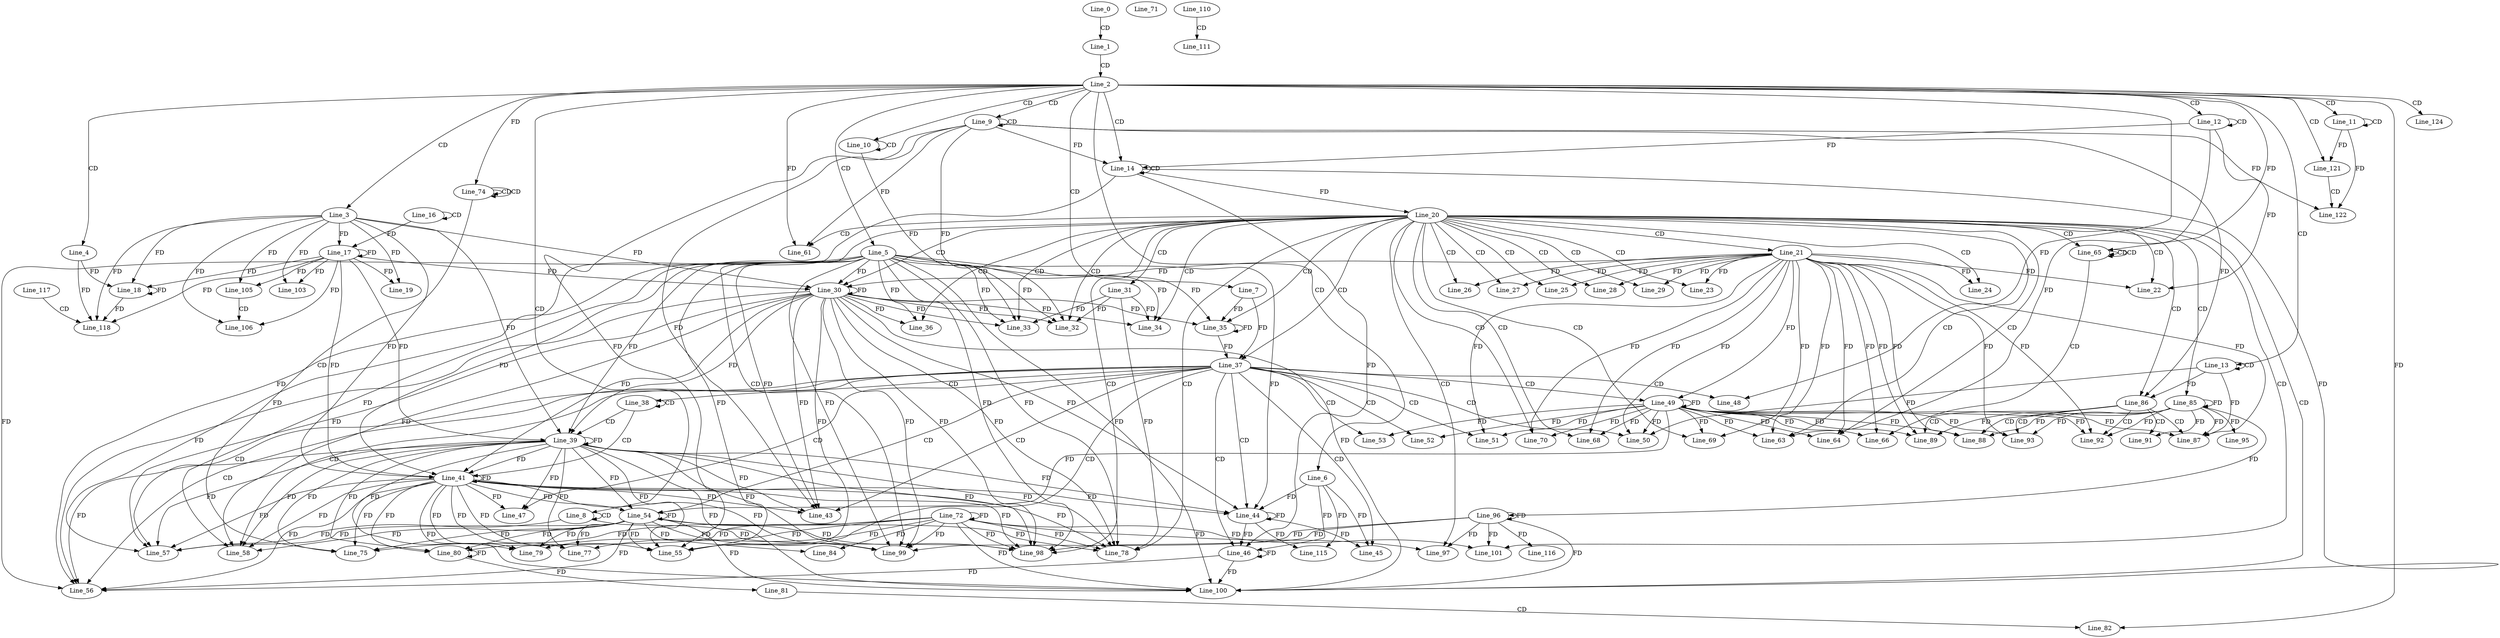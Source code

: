 digraph G {
  Line_0;
  Line_1;
  Line_2;
  Line_3;
  Line_4;
  Line_5;
  Line_6;
  Line_7;
  Line_8;
  Line_8;
  Line_9;
  Line_9;
  Line_10;
  Line_10;
  Line_11;
  Line_11;
  Line_12;
  Line_12;
  Line_13;
  Line_13;
  Line_14;
  Line_14;
  Line_16;
  Line_16;
  Line_17;
  Line_17;
  Line_18;
  Line_18;
  Line_19;
  Line_20;
  Line_21;
  Line_22;
  Line_22;
  Line_23;
  Line_24;
  Line_25;
  Line_26;
  Line_27;
  Line_28;
  Line_29;
  Line_29;
  Line_30;
  Line_30;
  Line_30;
  Line_31;
  Line_32;
  Line_32;
  Line_33;
  Line_33;
  Line_34;
  Line_34;
  Line_35;
  Line_35;
  Line_36;
  Line_37;
  Line_38;
  Line_38;
  Line_39;
  Line_39;
  Line_41;
  Line_41;
  Line_43;
  Line_43;
  Line_44;
  Line_44;
  Line_45;
  Line_46;
  Line_46;
  Line_47;
  Line_48;
  Line_49;
  Line_50;
  Line_50;
  Line_51;
  Line_52;
  Line_53;
  Line_53;
  Line_54;
  Line_54;
  Line_54;
  Line_55;
  Line_56;
  Line_57;
  Line_58;
  Line_61;
  Line_63;
  Line_63;
  Line_64;
  Line_65;
  Line_65;
  Line_65;
  Line_66;
  Line_68;
  Line_69;
  Line_70;
  Line_71;
  Line_71;
  Line_72;
  Line_72;
  Line_72;
  Line_74;
  Line_74;
  Line_74;
  Line_75;
  Line_75;
  Line_77;
  Line_77;
  Line_78;
  Line_78;
  Line_79;
  Line_79;
  Line_80;
  Line_80;
  Line_81;
  Line_82;
  Line_84;
  Line_85;
  Line_86;
  Line_86;
  Line_87;
  Line_87;
  Line_88;
  Line_89;
  Line_91;
  Line_91;
  Line_92;
  Line_93;
  Line_95;
  Line_95;
  Line_96;
  Line_96;
  Line_96;
  Line_97;
  Line_98;
  Line_99;
  Line_100;
  Line_101;
  Line_103;
  Line_105;
  Line_106;
  Line_110;
  Line_111;
  Line_115;
  Line_116;
  Line_117;
  Line_118;
  Line_121;
  Line_121;
  Line_122;
  Line_124;
  Line_0 -> Line_1 [ label="CD" ];
  Line_1 -> Line_2 [ label="CD" ];
  Line_2 -> Line_3 [ label="CD" ];
  Line_2 -> Line_4 [ label="CD" ];
  Line_2 -> Line_5 [ label="CD" ];
  Line_2 -> Line_6 [ label="CD" ];
  Line_2 -> Line_7 [ label="CD" ];
  Line_2 -> Line_8 [ label="CD" ];
  Line_8 -> Line_8 [ label="CD" ];
  Line_2 -> Line_9 [ label="CD" ];
  Line_9 -> Line_9 [ label="CD" ];
  Line_2 -> Line_10 [ label="CD" ];
  Line_10 -> Line_10 [ label="CD" ];
  Line_2 -> Line_11 [ label="CD" ];
  Line_11 -> Line_11 [ label="CD" ];
  Line_2 -> Line_12 [ label="CD" ];
  Line_12 -> Line_12 [ label="CD" ];
  Line_2 -> Line_13 [ label="CD" ];
  Line_13 -> Line_13 [ label="CD" ];
  Line_2 -> Line_14 [ label="CD" ];
  Line_14 -> Line_14 [ label="CD" ];
  Line_12 -> Line_14 [ label="FD" ];
  Line_9 -> Line_14 [ label="FD" ];
  Line_16 -> Line_16 [ label="CD" ];
  Line_3 -> Line_17 [ label="FD" ];
  Line_17 -> Line_17 [ label="FD" ];
  Line_16 -> Line_17 [ label="FD" ];
  Line_4 -> Line_18 [ label="FD" ];
  Line_18 -> Line_18 [ label="FD" ];
  Line_3 -> Line_18 [ label="FD" ];
  Line_17 -> Line_18 [ label="FD" ];
  Line_3 -> Line_19 [ label="FD" ];
  Line_17 -> Line_19 [ label="FD" ];
  Line_14 -> Line_20 [ label="FD" ];
  Line_20 -> Line_21 [ label="CD" ];
  Line_20 -> Line_22 [ label="CD" ];
  Line_12 -> Line_22 [ label="FD" ];
  Line_21 -> Line_22 [ label="FD" ];
  Line_20 -> Line_23 [ label="CD" ];
  Line_21 -> Line_23 [ label="FD" ];
  Line_20 -> Line_24 [ label="CD" ];
  Line_21 -> Line_24 [ label="FD" ];
  Line_20 -> Line_25 [ label="CD" ];
  Line_21 -> Line_25 [ label="FD" ];
  Line_20 -> Line_26 [ label="CD" ];
  Line_21 -> Line_26 [ label="FD" ];
  Line_20 -> Line_27 [ label="CD" ];
  Line_21 -> Line_27 [ label="FD" ];
  Line_20 -> Line_28 [ label="CD" ];
  Line_21 -> Line_28 [ label="FD" ];
  Line_20 -> Line_29 [ label="CD" ];
  Line_21 -> Line_29 [ label="FD" ];
  Line_20 -> Line_30 [ label="CD" ];
  Line_5 -> Line_30 [ label="FD" ];
  Line_30 -> Line_30 [ label="FD" ];
  Line_3 -> Line_30 [ label="FD" ];
  Line_17 -> Line_30 [ label="FD" ];
  Line_21 -> Line_30 [ label="FD" ];
  Line_20 -> Line_31 [ label="CD" ];
  Line_20 -> Line_32 [ label="CD" ];
  Line_5 -> Line_32 [ label="FD" ];
  Line_30 -> Line_32 [ label="FD" ];
  Line_9 -> Line_32 [ label="FD" ];
  Line_31 -> Line_32 [ label="FD" ];
  Line_20 -> Line_33 [ label="CD" ];
  Line_5 -> Line_33 [ label="FD" ];
  Line_30 -> Line_33 [ label="FD" ];
  Line_10 -> Line_33 [ label="FD" ];
  Line_31 -> Line_33 [ label="FD" ];
  Line_20 -> Line_34 [ label="CD" ];
  Line_5 -> Line_34 [ label="FD" ];
  Line_30 -> Line_34 [ label="FD" ];
  Line_31 -> Line_34 [ label="FD" ];
  Line_20 -> Line_35 [ label="CD" ];
  Line_7 -> Line_35 [ label="FD" ];
  Line_35 -> Line_35 [ label="FD" ];
  Line_5 -> Line_35 [ label="FD" ];
  Line_30 -> Line_35 [ label="FD" ];
  Line_20 -> Line_36 [ label="CD" ];
  Line_5 -> Line_36 [ label="FD" ];
  Line_30 -> Line_36 [ label="FD" ];
  Line_20 -> Line_37 [ label="CD" ];
  Line_7 -> Line_37 [ label="FD" ];
  Line_35 -> Line_37 [ label="FD" ];
  Line_37 -> Line_38 [ label="CD" ];
  Line_38 -> Line_38 [ label="CD" ];
  Line_38 -> Line_39 [ label="CD" ];
  Line_5 -> Line_39 [ label="FD" ];
  Line_30 -> Line_39 [ label="FD" ];
  Line_39 -> Line_39 [ label="FD" ];
  Line_3 -> Line_39 [ label="FD" ];
  Line_17 -> Line_39 [ label="FD" ];
  Line_38 -> Line_41 [ label="CD" ];
  Line_5 -> Line_41 [ label="FD" ];
  Line_30 -> Line_41 [ label="FD" ];
  Line_39 -> Line_41 [ label="FD" ];
  Line_41 -> Line_41 [ label="FD" ];
  Line_3 -> Line_41 [ label="FD" ];
  Line_17 -> Line_41 [ label="FD" ];
  Line_37 -> Line_43 [ label="CD" ];
  Line_5 -> Line_43 [ label="FD" ];
  Line_30 -> Line_43 [ label="FD" ];
  Line_39 -> Line_43 [ label="FD" ];
  Line_41 -> Line_43 [ label="FD" ];
  Line_9 -> Line_43 [ label="FD" ];
  Line_37 -> Line_44 [ label="CD" ];
  Line_6 -> Line_44 [ label="FD" ];
  Line_44 -> Line_44 [ label="FD" ];
  Line_5 -> Line_44 [ label="FD" ];
  Line_30 -> Line_44 [ label="FD" ];
  Line_39 -> Line_44 [ label="FD" ];
  Line_41 -> Line_44 [ label="FD" ];
  Line_37 -> Line_45 [ label="CD" ];
  Line_6 -> Line_45 [ label="FD" ];
  Line_44 -> Line_45 [ label="FD" ];
  Line_37 -> Line_46 [ label="CD" ];
  Line_14 -> Line_46 [ label="FD" ];
  Line_46 -> Line_46 [ label="FD" ];
  Line_6 -> Line_46 [ label="FD" ];
  Line_44 -> Line_46 [ label="FD" ];
  Line_37 -> Line_47 [ label="CD" ];
  Line_39 -> Line_47 [ label="FD" ];
  Line_41 -> Line_47 [ label="FD" ];
  Line_37 -> Line_48 [ label="CD" ];
  Line_2 -> Line_48 [ label="FD" ];
  Line_37 -> Line_49 [ label="CD" ];
  Line_21 -> Line_49 [ label="FD" ];
  Line_49 -> Line_49 [ label="FD" ];
  Line_37 -> Line_50 [ label="CD" ];
  Line_13 -> Line_50 [ label="FD" ];
  Line_21 -> Line_50 [ label="FD" ];
  Line_49 -> Line_50 [ label="FD" ];
  Line_37 -> Line_51 [ label="CD" ];
  Line_21 -> Line_51 [ label="FD" ];
  Line_49 -> Line_51 [ label="FD" ];
  Line_37 -> Line_52 [ label="CD" ];
  Line_49 -> Line_52 [ label="FD" ];
  Line_37 -> Line_53 [ label="CD" ];
  Line_49 -> Line_53 [ label="FD" ];
  Line_37 -> Line_54 [ label="CD" ];
  Line_39 -> Line_54 [ label="FD" ];
  Line_41 -> Line_54 [ label="FD" ];
  Line_54 -> Line_54 [ label="FD" ];
  Line_49 -> Line_54 [ label="FD" ];
  Line_37 -> Line_55 [ label="CD" ];
  Line_5 -> Line_55 [ label="FD" ];
  Line_30 -> Line_55 [ label="FD" ];
  Line_39 -> Line_55 [ label="FD" ];
  Line_41 -> Line_55 [ label="FD" ];
  Line_54 -> Line_55 [ label="FD" ];
  Line_9 -> Line_55 [ label="FD" ];
  Line_37 -> Line_56 [ label="CD" ];
  Line_5 -> Line_56 [ label="FD" ];
  Line_30 -> Line_56 [ label="FD" ];
  Line_39 -> Line_56 [ label="FD" ];
  Line_41 -> Line_56 [ label="FD" ];
  Line_54 -> Line_56 [ label="FD" ];
  Line_14 -> Line_56 [ label="FD" ];
  Line_46 -> Line_56 [ label="FD" ];
  Line_37 -> Line_57 [ label="CD" ];
  Line_5 -> Line_57 [ label="FD" ];
  Line_30 -> Line_57 [ label="FD" ];
  Line_39 -> Line_57 [ label="FD" ];
  Line_41 -> Line_57 [ label="FD" ];
  Line_54 -> Line_57 [ label="FD" ];
  Line_8 -> Line_57 [ label="FD" ];
  Line_37 -> Line_58 [ label="CD" ];
  Line_5 -> Line_58 [ label="FD" ];
  Line_30 -> Line_58 [ label="FD" ];
  Line_39 -> Line_58 [ label="FD" ];
  Line_41 -> Line_58 [ label="FD" ];
  Line_54 -> Line_58 [ label="FD" ];
  Line_20 -> Line_61 [ label="CD" ];
  Line_2 -> Line_61 [ label="FD" ];
  Line_9 -> Line_61 [ label="FD" ];
  Line_20 -> Line_63 [ label="CD" ];
  Line_12 -> Line_63 [ label="FD" ];
  Line_21 -> Line_63 [ label="FD" ];
  Line_49 -> Line_63 [ label="FD" ];
  Line_20 -> Line_64 [ label="CD" ];
  Line_21 -> Line_64 [ label="FD" ];
  Line_49 -> Line_64 [ label="FD" ];
  Line_20 -> Line_65 [ label="CD" ];
  Line_65 -> Line_65 [ label="CD" ];
  Line_65 -> Line_65 [ label="CD" ];
  Line_2 -> Line_65 [ label="FD" ];
  Line_65 -> Line_66 [ label="CD" ];
  Line_21 -> Line_66 [ label="FD" ];
  Line_49 -> Line_66 [ label="FD" ];
  Line_20 -> Line_68 [ label="CD" ];
  Line_21 -> Line_68 [ label="FD" ];
  Line_49 -> Line_68 [ label="FD" ];
  Line_20 -> Line_69 [ label="CD" ];
  Line_21 -> Line_69 [ label="FD" ];
  Line_49 -> Line_69 [ label="FD" ];
  Line_20 -> Line_70 [ label="CD" ];
  Line_21 -> Line_70 [ label="FD" ];
  Line_49 -> Line_70 [ label="FD" ];
  Line_72 -> Line_72 [ label="FD" ];
  Line_74 -> Line_74 [ label="CD" ];
  Line_74 -> Line_74 [ label="CD" ];
  Line_2 -> Line_74 [ label="FD" ];
  Line_74 -> Line_75 [ label="CD" ];
  Line_39 -> Line_75 [ label="FD" ];
  Line_41 -> Line_75 [ label="FD" ];
  Line_54 -> Line_75 [ label="FD" ];
  Line_72 -> Line_75 [ label="FD" ];
  Line_39 -> Line_77 [ label="FD" ];
  Line_41 -> Line_77 [ label="FD" ];
  Line_54 -> Line_77 [ label="FD" ];
  Line_72 -> Line_77 [ label="FD" ];
  Line_20 -> Line_78 [ label="CD" ];
  Line_5 -> Line_78 [ label="FD" ];
  Line_30 -> Line_78 [ label="FD" ];
  Line_39 -> Line_78 [ label="FD" ];
  Line_41 -> Line_78 [ label="FD" ];
  Line_54 -> Line_78 [ label="FD" ];
  Line_72 -> Line_78 [ label="FD" ];
  Line_31 -> Line_78 [ label="FD" ];
  Line_39 -> Line_79 [ label="FD" ];
  Line_41 -> Line_79 [ label="FD" ];
  Line_54 -> Line_79 [ label="FD" ];
  Line_72 -> Line_79 [ label="FD" ];
  Line_80 -> Line_80 [ label="FD" ];
  Line_39 -> Line_80 [ label="FD" ];
  Line_41 -> Line_80 [ label="FD" ];
  Line_54 -> Line_80 [ label="FD" ];
  Line_72 -> Line_80 [ label="FD" ];
  Line_80 -> Line_81 [ label="FD" ];
  Line_81 -> Line_82 [ label="CD" ];
  Line_2 -> Line_82 [ label="FD" ];
  Line_54 -> Line_84 [ label="FD" ];
  Line_72 -> Line_84 [ label="FD" ];
  Line_20 -> Line_85 [ label="CD" ];
  Line_85 -> Line_85 [ label="FD" ];
  Line_20 -> Line_86 [ label="CD" ];
  Line_13 -> Line_86 [ label="FD" ];
  Line_9 -> Line_86 [ label="FD" ];
  Line_86 -> Line_87 [ label="CD" ];
  Line_13 -> Line_87 [ label="FD" ];
  Line_21 -> Line_87 [ label="FD" ];
  Line_49 -> Line_87 [ label="FD" ];
  Line_85 -> Line_87 [ label="FD" ];
  Line_86 -> Line_88 [ label="CD" ];
  Line_21 -> Line_88 [ label="FD" ];
  Line_49 -> Line_88 [ label="FD" ];
  Line_85 -> Line_88 [ label="FD" ];
  Line_86 -> Line_89 [ label="CD" ];
  Line_21 -> Line_89 [ label="FD" ];
  Line_49 -> Line_89 [ label="FD" ];
  Line_85 -> Line_89 [ label="FD" ];
  Line_86 -> Line_91 [ label="CD" ];
  Line_85 -> Line_91 [ label="FD" ];
  Line_86 -> Line_92 [ label="CD" ];
  Line_21 -> Line_92 [ label="FD" ];
  Line_49 -> Line_92 [ label="FD" ];
  Line_85 -> Line_92 [ label="FD" ];
  Line_86 -> Line_93 [ label="CD" ];
  Line_21 -> Line_93 [ label="FD" ];
  Line_49 -> Line_93 [ label="FD" ];
  Line_85 -> Line_93 [ label="FD" ];
  Line_85 -> Line_95 [ label="FD" ];
  Line_96 -> Line_96 [ label="FD" ];
  Line_85 -> Line_96 [ label="FD" ];
  Line_20 -> Line_97 [ label="CD" ];
  Line_72 -> Line_97 [ label="FD" ];
  Line_96 -> Line_97 [ label="FD" ];
  Line_20 -> Line_98 [ label="CD" ];
  Line_5 -> Line_98 [ label="FD" ];
  Line_30 -> Line_98 [ label="FD" ];
  Line_39 -> Line_98 [ label="FD" ];
  Line_41 -> Line_98 [ label="FD" ];
  Line_54 -> Line_98 [ label="FD" ];
  Line_72 -> Line_98 [ label="FD" ];
  Line_96 -> Line_98 [ label="FD" ];
  Line_8 -> Line_98 [ label="FD" ];
  Line_20 -> Line_99 [ label="CD" ];
  Line_5 -> Line_99 [ label="FD" ];
  Line_30 -> Line_99 [ label="FD" ];
  Line_39 -> Line_99 [ label="FD" ];
  Line_41 -> Line_99 [ label="FD" ];
  Line_54 -> Line_99 [ label="FD" ];
  Line_72 -> Line_99 [ label="FD" ];
  Line_96 -> Line_99 [ label="FD" ];
  Line_20 -> Line_100 [ label="CD" ];
  Line_5 -> Line_100 [ label="FD" ];
  Line_30 -> Line_100 [ label="FD" ];
  Line_39 -> Line_100 [ label="FD" ];
  Line_41 -> Line_100 [ label="FD" ];
  Line_54 -> Line_100 [ label="FD" ];
  Line_72 -> Line_100 [ label="FD" ];
  Line_96 -> Line_100 [ label="FD" ];
  Line_14 -> Line_100 [ label="FD" ];
  Line_46 -> Line_100 [ label="FD" ];
  Line_20 -> Line_101 [ label="CD" ];
  Line_72 -> Line_101 [ label="FD" ];
  Line_96 -> Line_101 [ label="FD" ];
  Line_3 -> Line_103 [ label="FD" ];
  Line_17 -> Line_103 [ label="FD" ];
  Line_3 -> Line_105 [ label="FD" ];
  Line_17 -> Line_105 [ label="FD" ];
  Line_105 -> Line_106 [ label="CD" ];
  Line_3 -> Line_106 [ label="FD" ];
  Line_17 -> Line_106 [ label="FD" ];
  Line_110 -> Line_111 [ label="CD" ];
  Line_6 -> Line_115 [ label="FD" ];
  Line_44 -> Line_115 [ label="FD" ];
  Line_96 -> Line_116 [ label="FD" ];
  Line_117 -> Line_118 [ label="CD" ];
  Line_3 -> Line_118 [ label="FD" ];
  Line_17 -> Line_118 [ label="FD" ];
  Line_4 -> Line_118 [ label="FD" ];
  Line_18 -> Line_118 [ label="FD" ];
  Line_2 -> Line_121 [ label="CD" ];
  Line_11 -> Line_121 [ label="FD" ];
  Line_121 -> Line_122 [ label="CD" ];
  Line_11 -> Line_122 [ label="FD" ];
  Line_9 -> Line_122 [ label="FD" ];
  Line_2 -> Line_124 [ label="CD" ];
}
